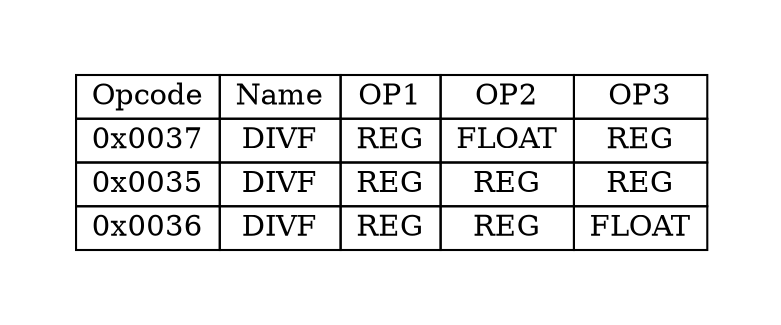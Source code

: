 digraph{
graph [pad="0.5", nodesep="0.5", ranksep="2" ]
node[shape=plain]
Foo [label=<
<table border="0" cellborder="1" cellspacing="0">
<tr><td> Opcode </td> <td> Name </td> <td> OP1 </td><td> OP2 </td><td> OP3 </td> </tr>
<tr><td> 0x0037 </td><td> DIVF </td><td> REG </td><td> FLOAT </td><td> REG </td> </tr>
<tr><td> 0x0035 </td><td> DIVF </td><td> REG </td><td> REG </td><td> REG </td> </tr>
<tr><td> 0x0036 </td><td> DIVF </td><td> REG </td><td> REG </td><td> FLOAT </td> </tr>
</table>>];
}
